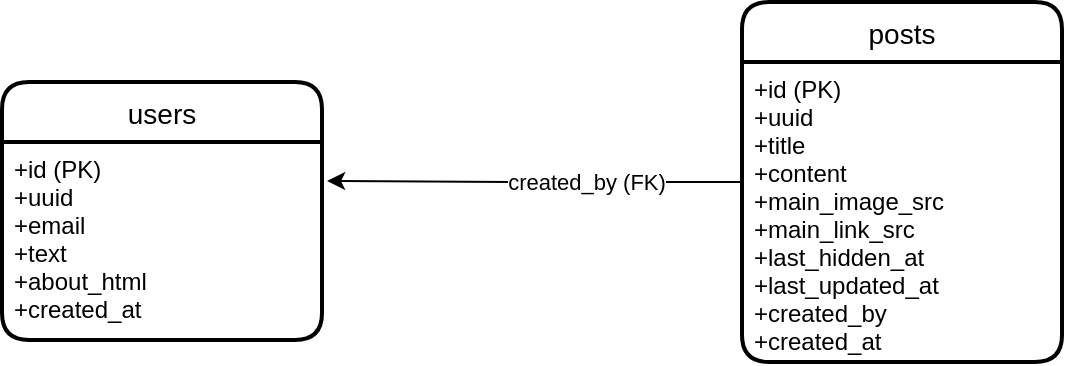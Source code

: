 <mxfile version="20.0.3" type="device"><diagram id="O2WRULxolf-tCMTBWlDf" name="Basic Table Layout"><mxGraphModel dx="1162" dy="631" grid="1" gridSize="10" guides="1" tooltips="1" connect="1" arrows="1" fold="1" page="1" pageScale="1" pageWidth="850" pageHeight="1100" math="0" shadow="0"><root><mxCell id="0"/><mxCell id="1" parent="0"/><mxCell id="7Qc1EGNaptlcQkjFcjLQ-28" value="users" style="swimlane;childLayout=stackLayout;horizontal=1;startSize=30;horizontalStack=0;rounded=1;fontSize=14;fontStyle=0;strokeWidth=2;resizeParent=0;resizeLast=1;shadow=0;dashed=0;align=center;" vertex="1" parent="1"><mxGeometry x="80" y="320" width="160" height="129" as="geometry"/></mxCell><mxCell id="7Qc1EGNaptlcQkjFcjLQ-29" value="+id (PK) &#xA;+uuid&#xA;+email&#xA;+text&#xA;+about_html&#xA;+created_at" style="align=left;strokeColor=none;fillColor=none;spacingLeft=4;fontSize=12;verticalAlign=top;resizable=0;rotatable=0;part=1;fontStyle=0" vertex="1" parent="7Qc1EGNaptlcQkjFcjLQ-28"><mxGeometry y="30" width="160" height="99" as="geometry"/></mxCell><mxCell id="7Qc1EGNaptlcQkjFcjLQ-41" style="edgeStyle=orthogonalEdgeStyle;rounded=0;orthogonalLoop=1;jettySize=auto;html=1;entryX=1.016;entryY=0.197;entryDx=0;entryDy=0;entryPerimeter=0;" edge="1" parent="1" source="7Qc1EGNaptlcQkjFcjLQ-35" target="7Qc1EGNaptlcQkjFcjLQ-29"><mxGeometry relative="1" as="geometry"/></mxCell><mxCell id="7Qc1EGNaptlcQkjFcjLQ-42" value="&lt;div&gt;created_by (FK)&lt;br&gt;&lt;/div&gt;" style="edgeLabel;html=1;align=center;verticalAlign=middle;resizable=0;points=[];" vertex="1" connectable="0" parent="7Qc1EGNaptlcQkjFcjLQ-41"><mxGeometry x="-0.244" relative="1" as="geometry"><mxPoint as="offset"/></mxGeometry></mxCell><mxCell id="7Qc1EGNaptlcQkjFcjLQ-35" value="posts" style="swimlane;childLayout=stackLayout;horizontal=1;startSize=30;horizontalStack=0;rounded=1;fontSize=14;fontStyle=0;strokeWidth=2;resizeParent=0;resizeLast=1;shadow=0;dashed=0;align=center;" vertex="1" parent="1"><mxGeometry x="450" y="280" width="160" height="180" as="geometry"/></mxCell><mxCell id="7Qc1EGNaptlcQkjFcjLQ-36" value="+id (PK)&#xA;+uuid&#xA;+title&#xA;+content&#xA;+main_image_src&#xA;+main_link_src&#xA;+last_hidden_at&#xA;+last_updated_at&#xA;+created_by&#xA;+created_at&#xA;&#xA;" style="align=left;strokeColor=none;fillColor=none;spacingLeft=4;fontSize=12;verticalAlign=top;resizable=0;rotatable=0;part=1;" vertex="1" parent="7Qc1EGNaptlcQkjFcjLQ-35"><mxGeometry y="30" width="160" height="150" as="geometry"/></mxCell></root></mxGraphModel></diagram></mxfile>